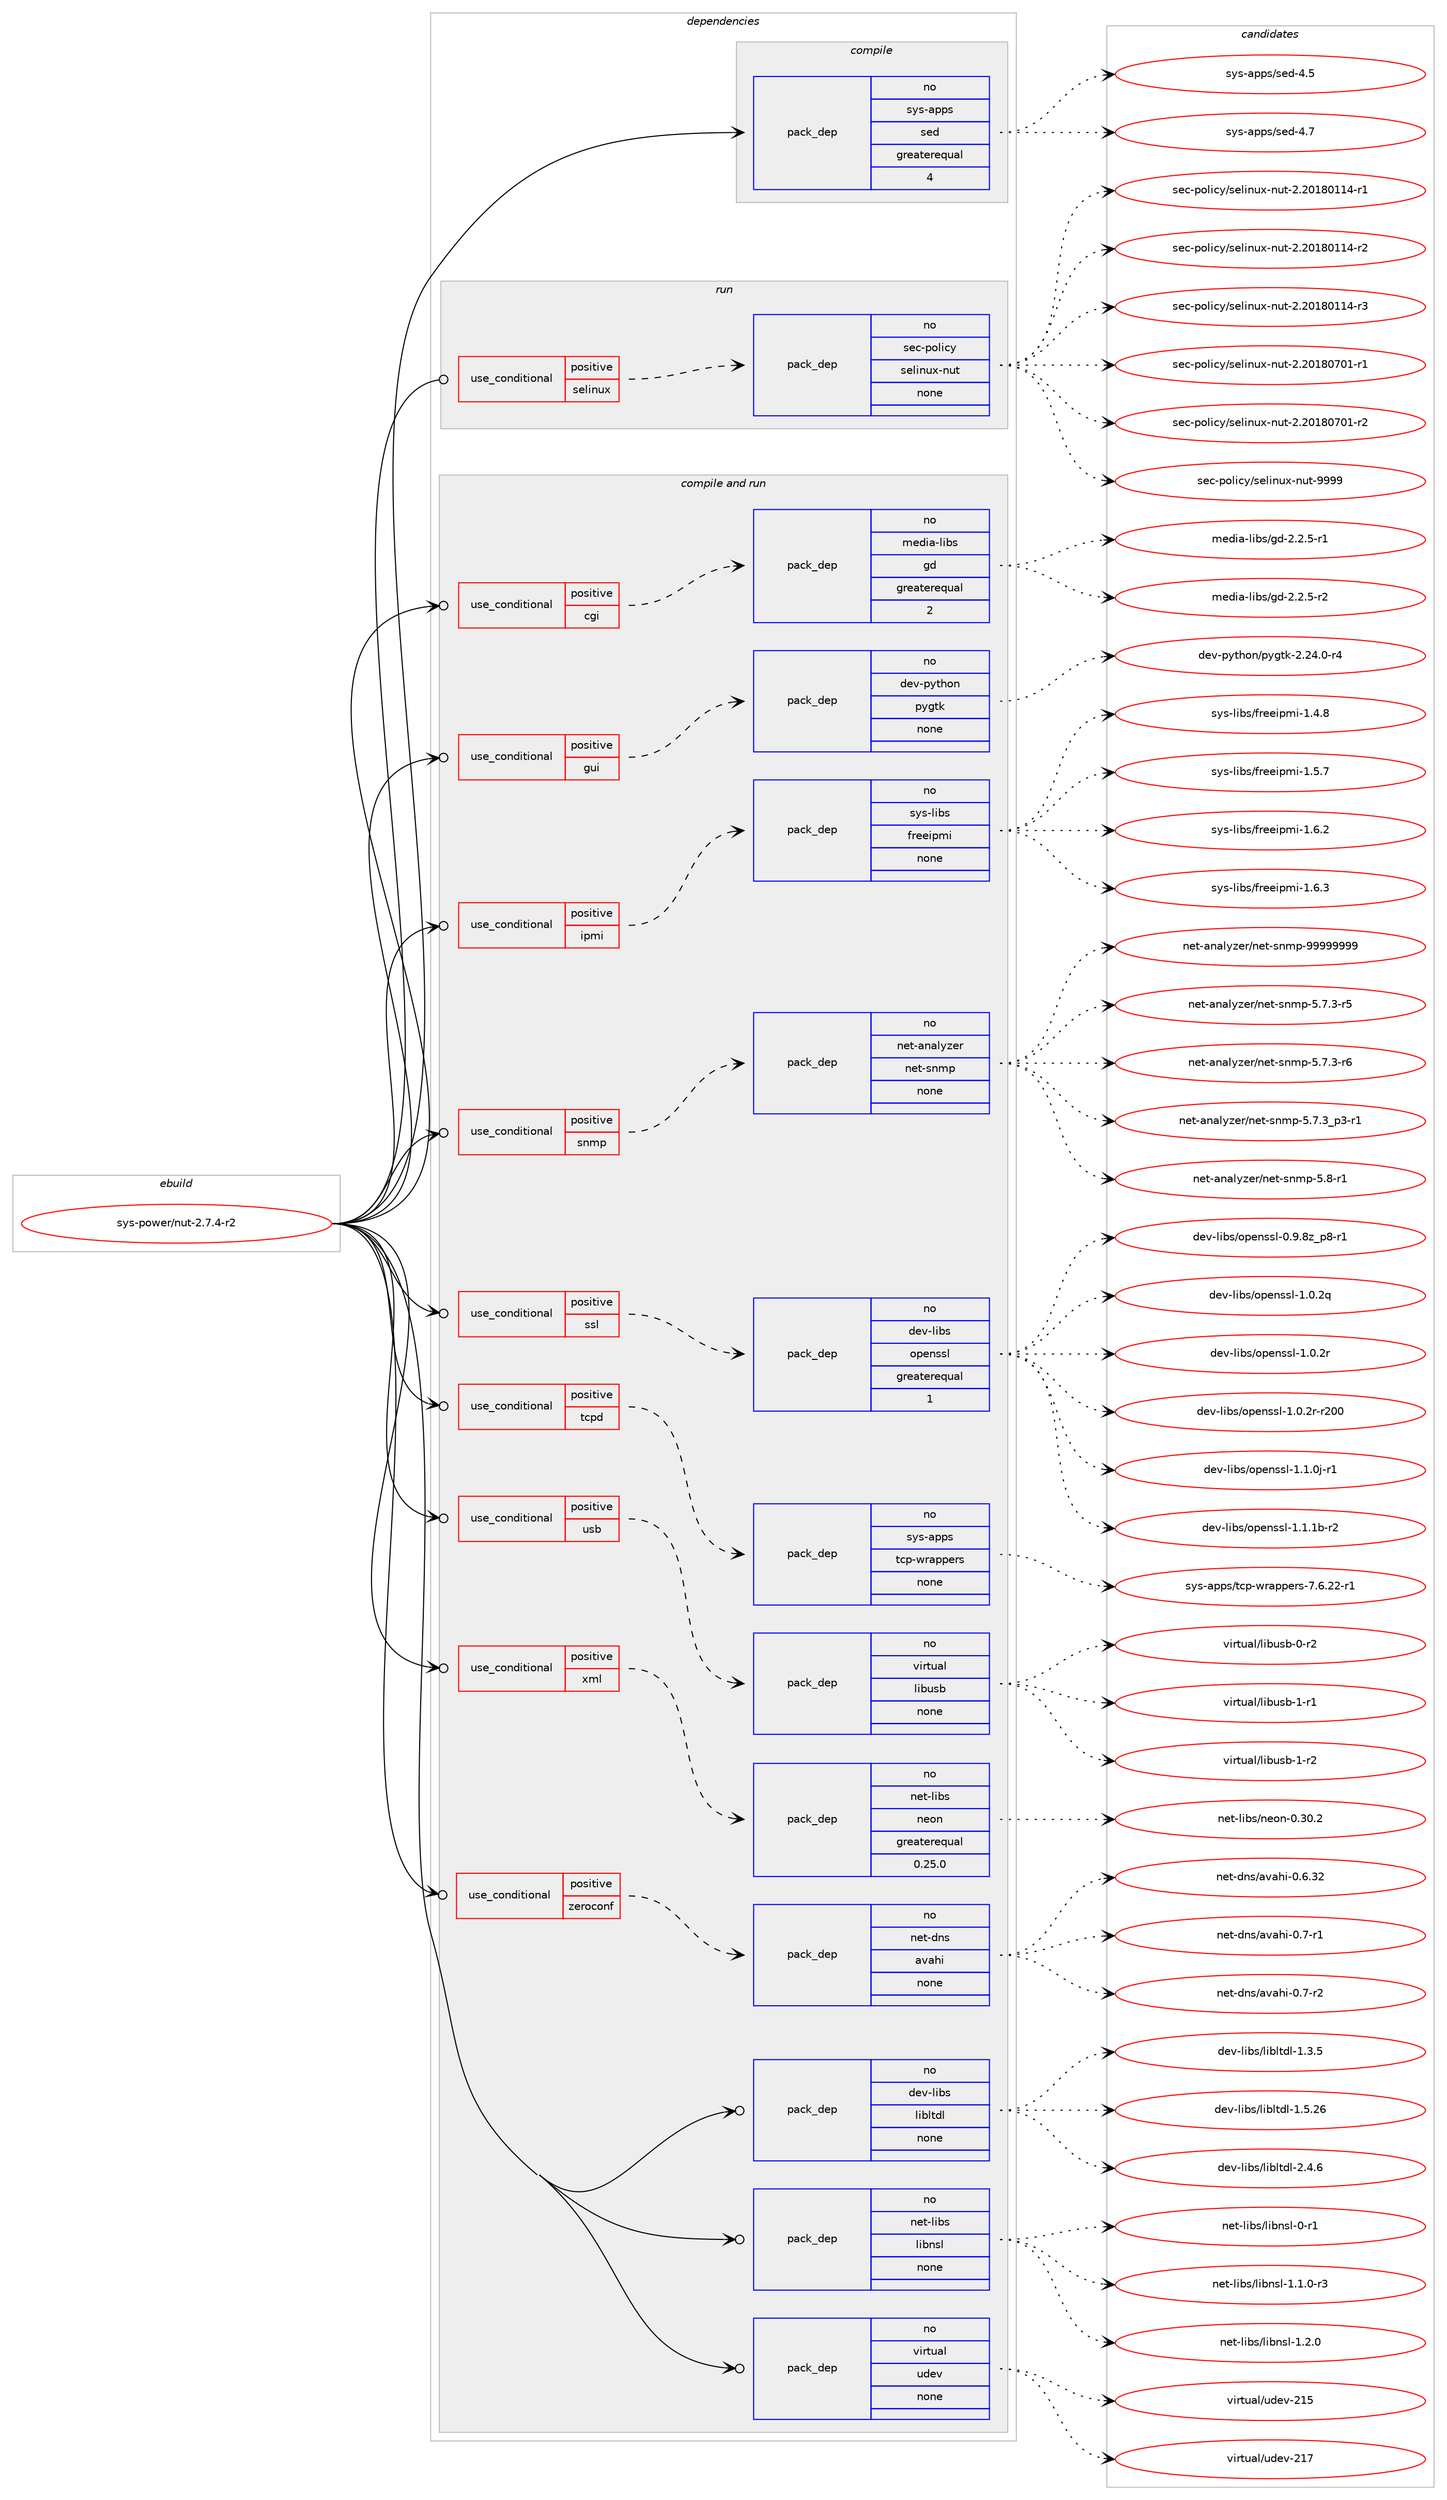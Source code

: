 digraph prolog {

# *************
# Graph options
# *************

newrank=true;
concentrate=true;
compound=true;
graph [rankdir=LR,fontname=Helvetica,fontsize=10,ranksep=1.5];#, ranksep=2.5, nodesep=0.2];
edge  [arrowhead=vee];
node  [fontname=Helvetica,fontsize=10];

# **********
# The ebuild
# **********

subgraph cluster_leftcol {
color=gray;
rank=same;
label=<<i>ebuild</i>>;
id [label="sys-power/nut-2.7.4-r2", color=red, width=4, href="../sys-power/nut-2.7.4-r2.svg"];
}

# ****************
# The dependencies
# ****************

subgraph cluster_midcol {
color=gray;
label=<<i>dependencies</i>>;
subgraph cluster_compile {
fillcolor="#eeeeee";
style=filled;
label=<<i>compile</i>>;
subgraph pack1248737 {
dependency1739823 [label=<<TABLE BORDER="0" CELLBORDER="1" CELLSPACING="0" CELLPADDING="4" WIDTH="220"><TR><TD ROWSPAN="6" CELLPADDING="30">pack_dep</TD></TR><TR><TD WIDTH="110">no</TD></TR><TR><TD>sys-apps</TD></TR><TR><TD>sed</TD></TR><TR><TD>greaterequal</TD></TR><TR><TD>4</TD></TR></TABLE>>, shape=none, color=blue];
}
id:e -> dependency1739823:w [weight=20,style="solid",arrowhead="vee"];
}
subgraph cluster_compileandrun {
fillcolor="#eeeeee";
style=filled;
label=<<i>compile and run</i>>;
subgraph cond462334 {
dependency1739824 [label=<<TABLE BORDER="0" CELLBORDER="1" CELLSPACING="0" CELLPADDING="4"><TR><TD ROWSPAN="3" CELLPADDING="10">use_conditional</TD></TR><TR><TD>positive</TD></TR><TR><TD>cgi</TD></TR></TABLE>>, shape=none, color=red];
subgraph pack1248738 {
dependency1739825 [label=<<TABLE BORDER="0" CELLBORDER="1" CELLSPACING="0" CELLPADDING="4" WIDTH="220"><TR><TD ROWSPAN="6" CELLPADDING="30">pack_dep</TD></TR><TR><TD WIDTH="110">no</TD></TR><TR><TD>media-libs</TD></TR><TR><TD>gd</TD></TR><TR><TD>greaterequal</TD></TR><TR><TD>2</TD></TR></TABLE>>, shape=none, color=blue];
}
dependency1739824:e -> dependency1739825:w [weight=20,style="dashed",arrowhead="vee"];
}
id:e -> dependency1739824:w [weight=20,style="solid",arrowhead="odotvee"];
subgraph cond462335 {
dependency1739826 [label=<<TABLE BORDER="0" CELLBORDER="1" CELLSPACING="0" CELLPADDING="4"><TR><TD ROWSPAN="3" CELLPADDING="10">use_conditional</TD></TR><TR><TD>positive</TD></TR><TR><TD>gui</TD></TR></TABLE>>, shape=none, color=red];
subgraph pack1248739 {
dependency1739827 [label=<<TABLE BORDER="0" CELLBORDER="1" CELLSPACING="0" CELLPADDING="4" WIDTH="220"><TR><TD ROWSPAN="6" CELLPADDING="30">pack_dep</TD></TR><TR><TD WIDTH="110">no</TD></TR><TR><TD>dev-python</TD></TR><TR><TD>pygtk</TD></TR><TR><TD>none</TD></TR><TR><TD></TD></TR></TABLE>>, shape=none, color=blue];
}
dependency1739826:e -> dependency1739827:w [weight=20,style="dashed",arrowhead="vee"];
}
id:e -> dependency1739826:w [weight=20,style="solid",arrowhead="odotvee"];
subgraph cond462336 {
dependency1739828 [label=<<TABLE BORDER="0" CELLBORDER="1" CELLSPACING="0" CELLPADDING="4"><TR><TD ROWSPAN="3" CELLPADDING="10">use_conditional</TD></TR><TR><TD>positive</TD></TR><TR><TD>ipmi</TD></TR></TABLE>>, shape=none, color=red];
subgraph pack1248740 {
dependency1739829 [label=<<TABLE BORDER="0" CELLBORDER="1" CELLSPACING="0" CELLPADDING="4" WIDTH="220"><TR><TD ROWSPAN="6" CELLPADDING="30">pack_dep</TD></TR><TR><TD WIDTH="110">no</TD></TR><TR><TD>sys-libs</TD></TR><TR><TD>freeipmi</TD></TR><TR><TD>none</TD></TR><TR><TD></TD></TR></TABLE>>, shape=none, color=blue];
}
dependency1739828:e -> dependency1739829:w [weight=20,style="dashed",arrowhead="vee"];
}
id:e -> dependency1739828:w [weight=20,style="solid",arrowhead="odotvee"];
subgraph cond462337 {
dependency1739830 [label=<<TABLE BORDER="0" CELLBORDER="1" CELLSPACING="0" CELLPADDING="4"><TR><TD ROWSPAN="3" CELLPADDING="10">use_conditional</TD></TR><TR><TD>positive</TD></TR><TR><TD>snmp</TD></TR></TABLE>>, shape=none, color=red];
subgraph pack1248741 {
dependency1739831 [label=<<TABLE BORDER="0" CELLBORDER="1" CELLSPACING="0" CELLPADDING="4" WIDTH="220"><TR><TD ROWSPAN="6" CELLPADDING="30">pack_dep</TD></TR><TR><TD WIDTH="110">no</TD></TR><TR><TD>net-analyzer</TD></TR><TR><TD>net-snmp</TD></TR><TR><TD>none</TD></TR><TR><TD></TD></TR></TABLE>>, shape=none, color=blue];
}
dependency1739830:e -> dependency1739831:w [weight=20,style="dashed",arrowhead="vee"];
}
id:e -> dependency1739830:w [weight=20,style="solid",arrowhead="odotvee"];
subgraph cond462338 {
dependency1739832 [label=<<TABLE BORDER="0" CELLBORDER="1" CELLSPACING="0" CELLPADDING="4"><TR><TD ROWSPAN="3" CELLPADDING="10">use_conditional</TD></TR><TR><TD>positive</TD></TR><TR><TD>ssl</TD></TR></TABLE>>, shape=none, color=red];
subgraph pack1248742 {
dependency1739833 [label=<<TABLE BORDER="0" CELLBORDER="1" CELLSPACING="0" CELLPADDING="4" WIDTH="220"><TR><TD ROWSPAN="6" CELLPADDING="30">pack_dep</TD></TR><TR><TD WIDTH="110">no</TD></TR><TR><TD>dev-libs</TD></TR><TR><TD>openssl</TD></TR><TR><TD>greaterequal</TD></TR><TR><TD>1</TD></TR></TABLE>>, shape=none, color=blue];
}
dependency1739832:e -> dependency1739833:w [weight=20,style="dashed",arrowhead="vee"];
}
id:e -> dependency1739832:w [weight=20,style="solid",arrowhead="odotvee"];
subgraph cond462339 {
dependency1739834 [label=<<TABLE BORDER="0" CELLBORDER="1" CELLSPACING="0" CELLPADDING="4"><TR><TD ROWSPAN="3" CELLPADDING="10">use_conditional</TD></TR><TR><TD>positive</TD></TR><TR><TD>tcpd</TD></TR></TABLE>>, shape=none, color=red];
subgraph pack1248743 {
dependency1739835 [label=<<TABLE BORDER="0" CELLBORDER="1" CELLSPACING="0" CELLPADDING="4" WIDTH="220"><TR><TD ROWSPAN="6" CELLPADDING="30">pack_dep</TD></TR><TR><TD WIDTH="110">no</TD></TR><TR><TD>sys-apps</TD></TR><TR><TD>tcp-wrappers</TD></TR><TR><TD>none</TD></TR><TR><TD></TD></TR></TABLE>>, shape=none, color=blue];
}
dependency1739834:e -> dependency1739835:w [weight=20,style="dashed",arrowhead="vee"];
}
id:e -> dependency1739834:w [weight=20,style="solid",arrowhead="odotvee"];
subgraph cond462340 {
dependency1739836 [label=<<TABLE BORDER="0" CELLBORDER="1" CELLSPACING="0" CELLPADDING="4"><TR><TD ROWSPAN="3" CELLPADDING="10">use_conditional</TD></TR><TR><TD>positive</TD></TR><TR><TD>usb</TD></TR></TABLE>>, shape=none, color=red];
subgraph pack1248744 {
dependency1739837 [label=<<TABLE BORDER="0" CELLBORDER="1" CELLSPACING="0" CELLPADDING="4" WIDTH="220"><TR><TD ROWSPAN="6" CELLPADDING="30">pack_dep</TD></TR><TR><TD WIDTH="110">no</TD></TR><TR><TD>virtual</TD></TR><TR><TD>libusb</TD></TR><TR><TD>none</TD></TR><TR><TD></TD></TR></TABLE>>, shape=none, color=blue];
}
dependency1739836:e -> dependency1739837:w [weight=20,style="dashed",arrowhead="vee"];
}
id:e -> dependency1739836:w [weight=20,style="solid",arrowhead="odotvee"];
subgraph cond462341 {
dependency1739838 [label=<<TABLE BORDER="0" CELLBORDER="1" CELLSPACING="0" CELLPADDING="4"><TR><TD ROWSPAN="3" CELLPADDING="10">use_conditional</TD></TR><TR><TD>positive</TD></TR><TR><TD>xml</TD></TR></TABLE>>, shape=none, color=red];
subgraph pack1248745 {
dependency1739839 [label=<<TABLE BORDER="0" CELLBORDER="1" CELLSPACING="0" CELLPADDING="4" WIDTH="220"><TR><TD ROWSPAN="6" CELLPADDING="30">pack_dep</TD></TR><TR><TD WIDTH="110">no</TD></TR><TR><TD>net-libs</TD></TR><TR><TD>neon</TD></TR><TR><TD>greaterequal</TD></TR><TR><TD>0.25.0</TD></TR></TABLE>>, shape=none, color=blue];
}
dependency1739838:e -> dependency1739839:w [weight=20,style="dashed",arrowhead="vee"];
}
id:e -> dependency1739838:w [weight=20,style="solid",arrowhead="odotvee"];
subgraph cond462342 {
dependency1739840 [label=<<TABLE BORDER="0" CELLBORDER="1" CELLSPACING="0" CELLPADDING="4"><TR><TD ROWSPAN="3" CELLPADDING="10">use_conditional</TD></TR><TR><TD>positive</TD></TR><TR><TD>zeroconf</TD></TR></TABLE>>, shape=none, color=red];
subgraph pack1248746 {
dependency1739841 [label=<<TABLE BORDER="0" CELLBORDER="1" CELLSPACING="0" CELLPADDING="4" WIDTH="220"><TR><TD ROWSPAN="6" CELLPADDING="30">pack_dep</TD></TR><TR><TD WIDTH="110">no</TD></TR><TR><TD>net-dns</TD></TR><TR><TD>avahi</TD></TR><TR><TD>none</TD></TR><TR><TD></TD></TR></TABLE>>, shape=none, color=blue];
}
dependency1739840:e -> dependency1739841:w [weight=20,style="dashed",arrowhead="vee"];
}
id:e -> dependency1739840:w [weight=20,style="solid",arrowhead="odotvee"];
subgraph pack1248747 {
dependency1739842 [label=<<TABLE BORDER="0" CELLBORDER="1" CELLSPACING="0" CELLPADDING="4" WIDTH="220"><TR><TD ROWSPAN="6" CELLPADDING="30">pack_dep</TD></TR><TR><TD WIDTH="110">no</TD></TR><TR><TD>dev-libs</TD></TR><TR><TD>libltdl</TD></TR><TR><TD>none</TD></TR><TR><TD></TD></TR></TABLE>>, shape=none, color=blue];
}
id:e -> dependency1739842:w [weight=20,style="solid",arrowhead="odotvee"];
subgraph pack1248748 {
dependency1739843 [label=<<TABLE BORDER="0" CELLBORDER="1" CELLSPACING="0" CELLPADDING="4" WIDTH="220"><TR><TD ROWSPAN="6" CELLPADDING="30">pack_dep</TD></TR><TR><TD WIDTH="110">no</TD></TR><TR><TD>net-libs</TD></TR><TR><TD>libnsl</TD></TR><TR><TD>none</TD></TR><TR><TD></TD></TR></TABLE>>, shape=none, color=blue];
}
id:e -> dependency1739843:w [weight=20,style="solid",arrowhead="odotvee"];
subgraph pack1248749 {
dependency1739844 [label=<<TABLE BORDER="0" CELLBORDER="1" CELLSPACING="0" CELLPADDING="4" WIDTH="220"><TR><TD ROWSPAN="6" CELLPADDING="30">pack_dep</TD></TR><TR><TD WIDTH="110">no</TD></TR><TR><TD>virtual</TD></TR><TR><TD>udev</TD></TR><TR><TD>none</TD></TR><TR><TD></TD></TR></TABLE>>, shape=none, color=blue];
}
id:e -> dependency1739844:w [weight=20,style="solid",arrowhead="odotvee"];
}
subgraph cluster_run {
fillcolor="#eeeeee";
style=filled;
label=<<i>run</i>>;
subgraph cond462343 {
dependency1739845 [label=<<TABLE BORDER="0" CELLBORDER="1" CELLSPACING="0" CELLPADDING="4"><TR><TD ROWSPAN="3" CELLPADDING="10">use_conditional</TD></TR><TR><TD>positive</TD></TR><TR><TD>selinux</TD></TR></TABLE>>, shape=none, color=red];
subgraph pack1248750 {
dependency1739846 [label=<<TABLE BORDER="0" CELLBORDER="1" CELLSPACING="0" CELLPADDING="4" WIDTH="220"><TR><TD ROWSPAN="6" CELLPADDING="30">pack_dep</TD></TR><TR><TD WIDTH="110">no</TD></TR><TR><TD>sec-policy</TD></TR><TR><TD>selinux-nut</TD></TR><TR><TD>none</TD></TR><TR><TD></TD></TR></TABLE>>, shape=none, color=blue];
}
dependency1739845:e -> dependency1739846:w [weight=20,style="dashed",arrowhead="vee"];
}
id:e -> dependency1739845:w [weight=20,style="solid",arrowhead="odot"];
}
}

# **************
# The candidates
# **************

subgraph cluster_choices {
rank=same;
color=gray;
label=<<i>candidates</i>>;

subgraph choice1248737 {
color=black;
nodesep=1;
choice11512111545971121121154711510110045524653 [label="sys-apps/sed-4.5", color=red, width=4,href="../sys-apps/sed-4.5.svg"];
choice11512111545971121121154711510110045524655 [label="sys-apps/sed-4.7", color=red, width=4,href="../sys-apps/sed-4.7.svg"];
dependency1739823:e -> choice11512111545971121121154711510110045524653:w [style=dotted,weight="100"];
dependency1739823:e -> choice11512111545971121121154711510110045524655:w [style=dotted,weight="100"];
}
subgraph choice1248738 {
color=black;
nodesep=1;
choice109101100105974510810598115471031004550465046534511449 [label="media-libs/gd-2.2.5-r1", color=red, width=4,href="../media-libs/gd-2.2.5-r1.svg"];
choice109101100105974510810598115471031004550465046534511450 [label="media-libs/gd-2.2.5-r2", color=red, width=4,href="../media-libs/gd-2.2.5-r2.svg"];
dependency1739825:e -> choice109101100105974510810598115471031004550465046534511449:w [style=dotted,weight="100"];
dependency1739825:e -> choice109101100105974510810598115471031004550465046534511450:w [style=dotted,weight="100"];
}
subgraph choice1248739 {
color=black;
nodesep=1;
choice1001011184511212111610411111047112121103116107455046505246484511452 [label="dev-python/pygtk-2.24.0-r4", color=red, width=4,href="../dev-python/pygtk-2.24.0-r4.svg"];
dependency1739827:e -> choice1001011184511212111610411111047112121103116107455046505246484511452:w [style=dotted,weight="100"];
}
subgraph choice1248740 {
color=black;
nodesep=1;
choice115121115451081059811547102114101101105112109105454946524656 [label="sys-libs/freeipmi-1.4.8", color=red, width=4,href="../sys-libs/freeipmi-1.4.8.svg"];
choice115121115451081059811547102114101101105112109105454946534655 [label="sys-libs/freeipmi-1.5.7", color=red, width=4,href="../sys-libs/freeipmi-1.5.7.svg"];
choice115121115451081059811547102114101101105112109105454946544650 [label="sys-libs/freeipmi-1.6.2", color=red, width=4,href="../sys-libs/freeipmi-1.6.2.svg"];
choice115121115451081059811547102114101101105112109105454946544651 [label="sys-libs/freeipmi-1.6.3", color=red, width=4,href="../sys-libs/freeipmi-1.6.3.svg"];
dependency1739829:e -> choice115121115451081059811547102114101101105112109105454946524656:w [style=dotted,weight="100"];
dependency1739829:e -> choice115121115451081059811547102114101101105112109105454946534655:w [style=dotted,weight="100"];
dependency1739829:e -> choice115121115451081059811547102114101101105112109105454946544650:w [style=dotted,weight="100"];
dependency1739829:e -> choice115121115451081059811547102114101101105112109105454946544651:w [style=dotted,weight="100"];
}
subgraph choice1248741 {
color=black;
nodesep=1;
choice11010111645971109710812112210111447110101116451151101091124553465546514511453 [label="net-analyzer/net-snmp-5.7.3-r5", color=red, width=4,href="../net-analyzer/net-snmp-5.7.3-r5.svg"];
choice11010111645971109710812112210111447110101116451151101091124553465546514511454 [label="net-analyzer/net-snmp-5.7.3-r6", color=red, width=4,href="../net-analyzer/net-snmp-5.7.3-r6.svg"];
choice110101116459711097108121122101114471101011164511511010911245534655465195112514511449 [label="net-analyzer/net-snmp-5.7.3_p3-r1", color=red, width=4,href="../net-analyzer/net-snmp-5.7.3_p3-r1.svg"];
choice1101011164597110971081211221011144711010111645115110109112455346564511449 [label="net-analyzer/net-snmp-5.8-r1", color=red, width=4,href="../net-analyzer/net-snmp-5.8-r1.svg"];
choice1101011164597110971081211221011144711010111645115110109112455757575757575757 [label="net-analyzer/net-snmp-99999999", color=red, width=4,href="../net-analyzer/net-snmp-99999999.svg"];
dependency1739831:e -> choice11010111645971109710812112210111447110101116451151101091124553465546514511453:w [style=dotted,weight="100"];
dependency1739831:e -> choice11010111645971109710812112210111447110101116451151101091124553465546514511454:w [style=dotted,weight="100"];
dependency1739831:e -> choice110101116459711097108121122101114471101011164511511010911245534655465195112514511449:w [style=dotted,weight="100"];
dependency1739831:e -> choice1101011164597110971081211221011144711010111645115110109112455346564511449:w [style=dotted,weight="100"];
dependency1739831:e -> choice1101011164597110971081211221011144711010111645115110109112455757575757575757:w [style=dotted,weight="100"];
}
subgraph choice1248742 {
color=black;
nodesep=1;
choice10010111845108105981154711111210111011511510845484657465612295112564511449 [label="dev-libs/openssl-0.9.8z_p8-r1", color=red, width=4,href="../dev-libs/openssl-0.9.8z_p8-r1.svg"];
choice100101118451081059811547111112101110115115108454946484650113 [label="dev-libs/openssl-1.0.2q", color=red, width=4,href="../dev-libs/openssl-1.0.2q.svg"];
choice100101118451081059811547111112101110115115108454946484650114 [label="dev-libs/openssl-1.0.2r", color=red, width=4,href="../dev-libs/openssl-1.0.2r.svg"];
choice10010111845108105981154711111210111011511510845494648465011445114504848 [label="dev-libs/openssl-1.0.2r-r200", color=red, width=4,href="../dev-libs/openssl-1.0.2r-r200.svg"];
choice1001011184510810598115471111121011101151151084549464946481064511449 [label="dev-libs/openssl-1.1.0j-r1", color=red, width=4,href="../dev-libs/openssl-1.1.0j-r1.svg"];
choice100101118451081059811547111112101110115115108454946494649984511450 [label="dev-libs/openssl-1.1.1b-r2", color=red, width=4,href="../dev-libs/openssl-1.1.1b-r2.svg"];
dependency1739833:e -> choice10010111845108105981154711111210111011511510845484657465612295112564511449:w [style=dotted,weight="100"];
dependency1739833:e -> choice100101118451081059811547111112101110115115108454946484650113:w [style=dotted,weight="100"];
dependency1739833:e -> choice100101118451081059811547111112101110115115108454946484650114:w [style=dotted,weight="100"];
dependency1739833:e -> choice10010111845108105981154711111210111011511510845494648465011445114504848:w [style=dotted,weight="100"];
dependency1739833:e -> choice1001011184510810598115471111121011101151151084549464946481064511449:w [style=dotted,weight="100"];
dependency1739833:e -> choice100101118451081059811547111112101110115115108454946494649984511450:w [style=dotted,weight="100"];
}
subgraph choice1248743 {
color=black;
nodesep=1;
choice115121115459711211211547116991124511911497112112101114115455546544650504511449 [label="sys-apps/tcp-wrappers-7.6.22-r1", color=red, width=4,href="../sys-apps/tcp-wrappers-7.6.22-r1.svg"];
dependency1739835:e -> choice115121115459711211211547116991124511911497112112101114115455546544650504511449:w [style=dotted,weight="100"];
}
subgraph choice1248744 {
color=black;
nodesep=1;
choice1181051141161179710847108105981171159845484511450 [label="virtual/libusb-0-r2", color=red, width=4,href="../virtual/libusb-0-r2.svg"];
choice1181051141161179710847108105981171159845494511449 [label="virtual/libusb-1-r1", color=red, width=4,href="../virtual/libusb-1-r1.svg"];
choice1181051141161179710847108105981171159845494511450 [label="virtual/libusb-1-r2", color=red, width=4,href="../virtual/libusb-1-r2.svg"];
dependency1739837:e -> choice1181051141161179710847108105981171159845484511450:w [style=dotted,weight="100"];
dependency1739837:e -> choice1181051141161179710847108105981171159845494511449:w [style=dotted,weight="100"];
dependency1739837:e -> choice1181051141161179710847108105981171159845494511450:w [style=dotted,weight="100"];
}
subgraph choice1248745 {
color=black;
nodesep=1;
choice11010111645108105981154711010111111045484651484650 [label="net-libs/neon-0.30.2", color=red, width=4,href="../net-libs/neon-0.30.2.svg"];
dependency1739839:e -> choice11010111645108105981154711010111111045484651484650:w [style=dotted,weight="100"];
}
subgraph choice1248746 {
color=black;
nodesep=1;
choice1101011164510011011547971189710410545484654465150 [label="net-dns/avahi-0.6.32", color=red, width=4,href="../net-dns/avahi-0.6.32.svg"];
choice11010111645100110115479711897104105454846554511449 [label="net-dns/avahi-0.7-r1", color=red, width=4,href="../net-dns/avahi-0.7-r1.svg"];
choice11010111645100110115479711897104105454846554511450 [label="net-dns/avahi-0.7-r2", color=red, width=4,href="../net-dns/avahi-0.7-r2.svg"];
dependency1739841:e -> choice1101011164510011011547971189710410545484654465150:w [style=dotted,weight="100"];
dependency1739841:e -> choice11010111645100110115479711897104105454846554511449:w [style=dotted,weight="100"];
dependency1739841:e -> choice11010111645100110115479711897104105454846554511450:w [style=dotted,weight="100"];
}
subgraph choice1248747 {
color=black;
nodesep=1;
choice10010111845108105981154710810598108116100108454946514653 [label="dev-libs/libltdl-1.3.5", color=red, width=4,href="../dev-libs/libltdl-1.3.5.svg"];
choice1001011184510810598115471081059810811610010845494653465054 [label="dev-libs/libltdl-1.5.26", color=red, width=4,href="../dev-libs/libltdl-1.5.26.svg"];
choice10010111845108105981154710810598108116100108455046524654 [label="dev-libs/libltdl-2.4.6", color=red, width=4,href="../dev-libs/libltdl-2.4.6.svg"];
dependency1739842:e -> choice10010111845108105981154710810598108116100108454946514653:w [style=dotted,weight="100"];
dependency1739842:e -> choice1001011184510810598115471081059810811610010845494653465054:w [style=dotted,weight="100"];
dependency1739842:e -> choice10010111845108105981154710810598108116100108455046524654:w [style=dotted,weight="100"];
}
subgraph choice1248748 {
color=black;
nodesep=1;
choice1101011164510810598115471081059811011510845484511449 [label="net-libs/libnsl-0-r1", color=red, width=4,href="../net-libs/libnsl-0-r1.svg"];
choice110101116451081059811547108105981101151084549464946484511451 [label="net-libs/libnsl-1.1.0-r3", color=red, width=4,href="../net-libs/libnsl-1.1.0-r3.svg"];
choice11010111645108105981154710810598110115108454946504648 [label="net-libs/libnsl-1.2.0", color=red, width=4,href="../net-libs/libnsl-1.2.0.svg"];
dependency1739843:e -> choice1101011164510810598115471081059811011510845484511449:w [style=dotted,weight="100"];
dependency1739843:e -> choice110101116451081059811547108105981101151084549464946484511451:w [style=dotted,weight="100"];
dependency1739843:e -> choice11010111645108105981154710810598110115108454946504648:w [style=dotted,weight="100"];
}
subgraph choice1248749 {
color=black;
nodesep=1;
choice118105114116117971084711710010111845504953 [label="virtual/udev-215", color=red, width=4,href="../virtual/udev-215.svg"];
choice118105114116117971084711710010111845504955 [label="virtual/udev-217", color=red, width=4,href="../virtual/udev-217.svg"];
dependency1739844:e -> choice118105114116117971084711710010111845504953:w [style=dotted,weight="100"];
dependency1739844:e -> choice118105114116117971084711710010111845504955:w [style=dotted,weight="100"];
}
subgraph choice1248750 {
color=black;
nodesep=1;
choice115101994511211110810599121471151011081051101171204511011711645504650484956484949524511449 [label="sec-policy/selinux-nut-2.20180114-r1", color=red, width=4,href="../sec-policy/selinux-nut-2.20180114-r1.svg"];
choice115101994511211110810599121471151011081051101171204511011711645504650484956484949524511450 [label="sec-policy/selinux-nut-2.20180114-r2", color=red, width=4,href="../sec-policy/selinux-nut-2.20180114-r2.svg"];
choice115101994511211110810599121471151011081051101171204511011711645504650484956484949524511451 [label="sec-policy/selinux-nut-2.20180114-r3", color=red, width=4,href="../sec-policy/selinux-nut-2.20180114-r3.svg"];
choice115101994511211110810599121471151011081051101171204511011711645504650484956485548494511449 [label="sec-policy/selinux-nut-2.20180701-r1", color=red, width=4,href="../sec-policy/selinux-nut-2.20180701-r1.svg"];
choice115101994511211110810599121471151011081051101171204511011711645504650484956485548494511450 [label="sec-policy/selinux-nut-2.20180701-r2", color=red, width=4,href="../sec-policy/selinux-nut-2.20180701-r2.svg"];
choice11510199451121111081059912147115101108105110117120451101171164557575757 [label="sec-policy/selinux-nut-9999", color=red, width=4,href="../sec-policy/selinux-nut-9999.svg"];
dependency1739846:e -> choice115101994511211110810599121471151011081051101171204511011711645504650484956484949524511449:w [style=dotted,weight="100"];
dependency1739846:e -> choice115101994511211110810599121471151011081051101171204511011711645504650484956484949524511450:w [style=dotted,weight="100"];
dependency1739846:e -> choice115101994511211110810599121471151011081051101171204511011711645504650484956484949524511451:w [style=dotted,weight="100"];
dependency1739846:e -> choice115101994511211110810599121471151011081051101171204511011711645504650484956485548494511449:w [style=dotted,weight="100"];
dependency1739846:e -> choice115101994511211110810599121471151011081051101171204511011711645504650484956485548494511450:w [style=dotted,weight="100"];
dependency1739846:e -> choice11510199451121111081059912147115101108105110117120451101171164557575757:w [style=dotted,weight="100"];
}
}

}
